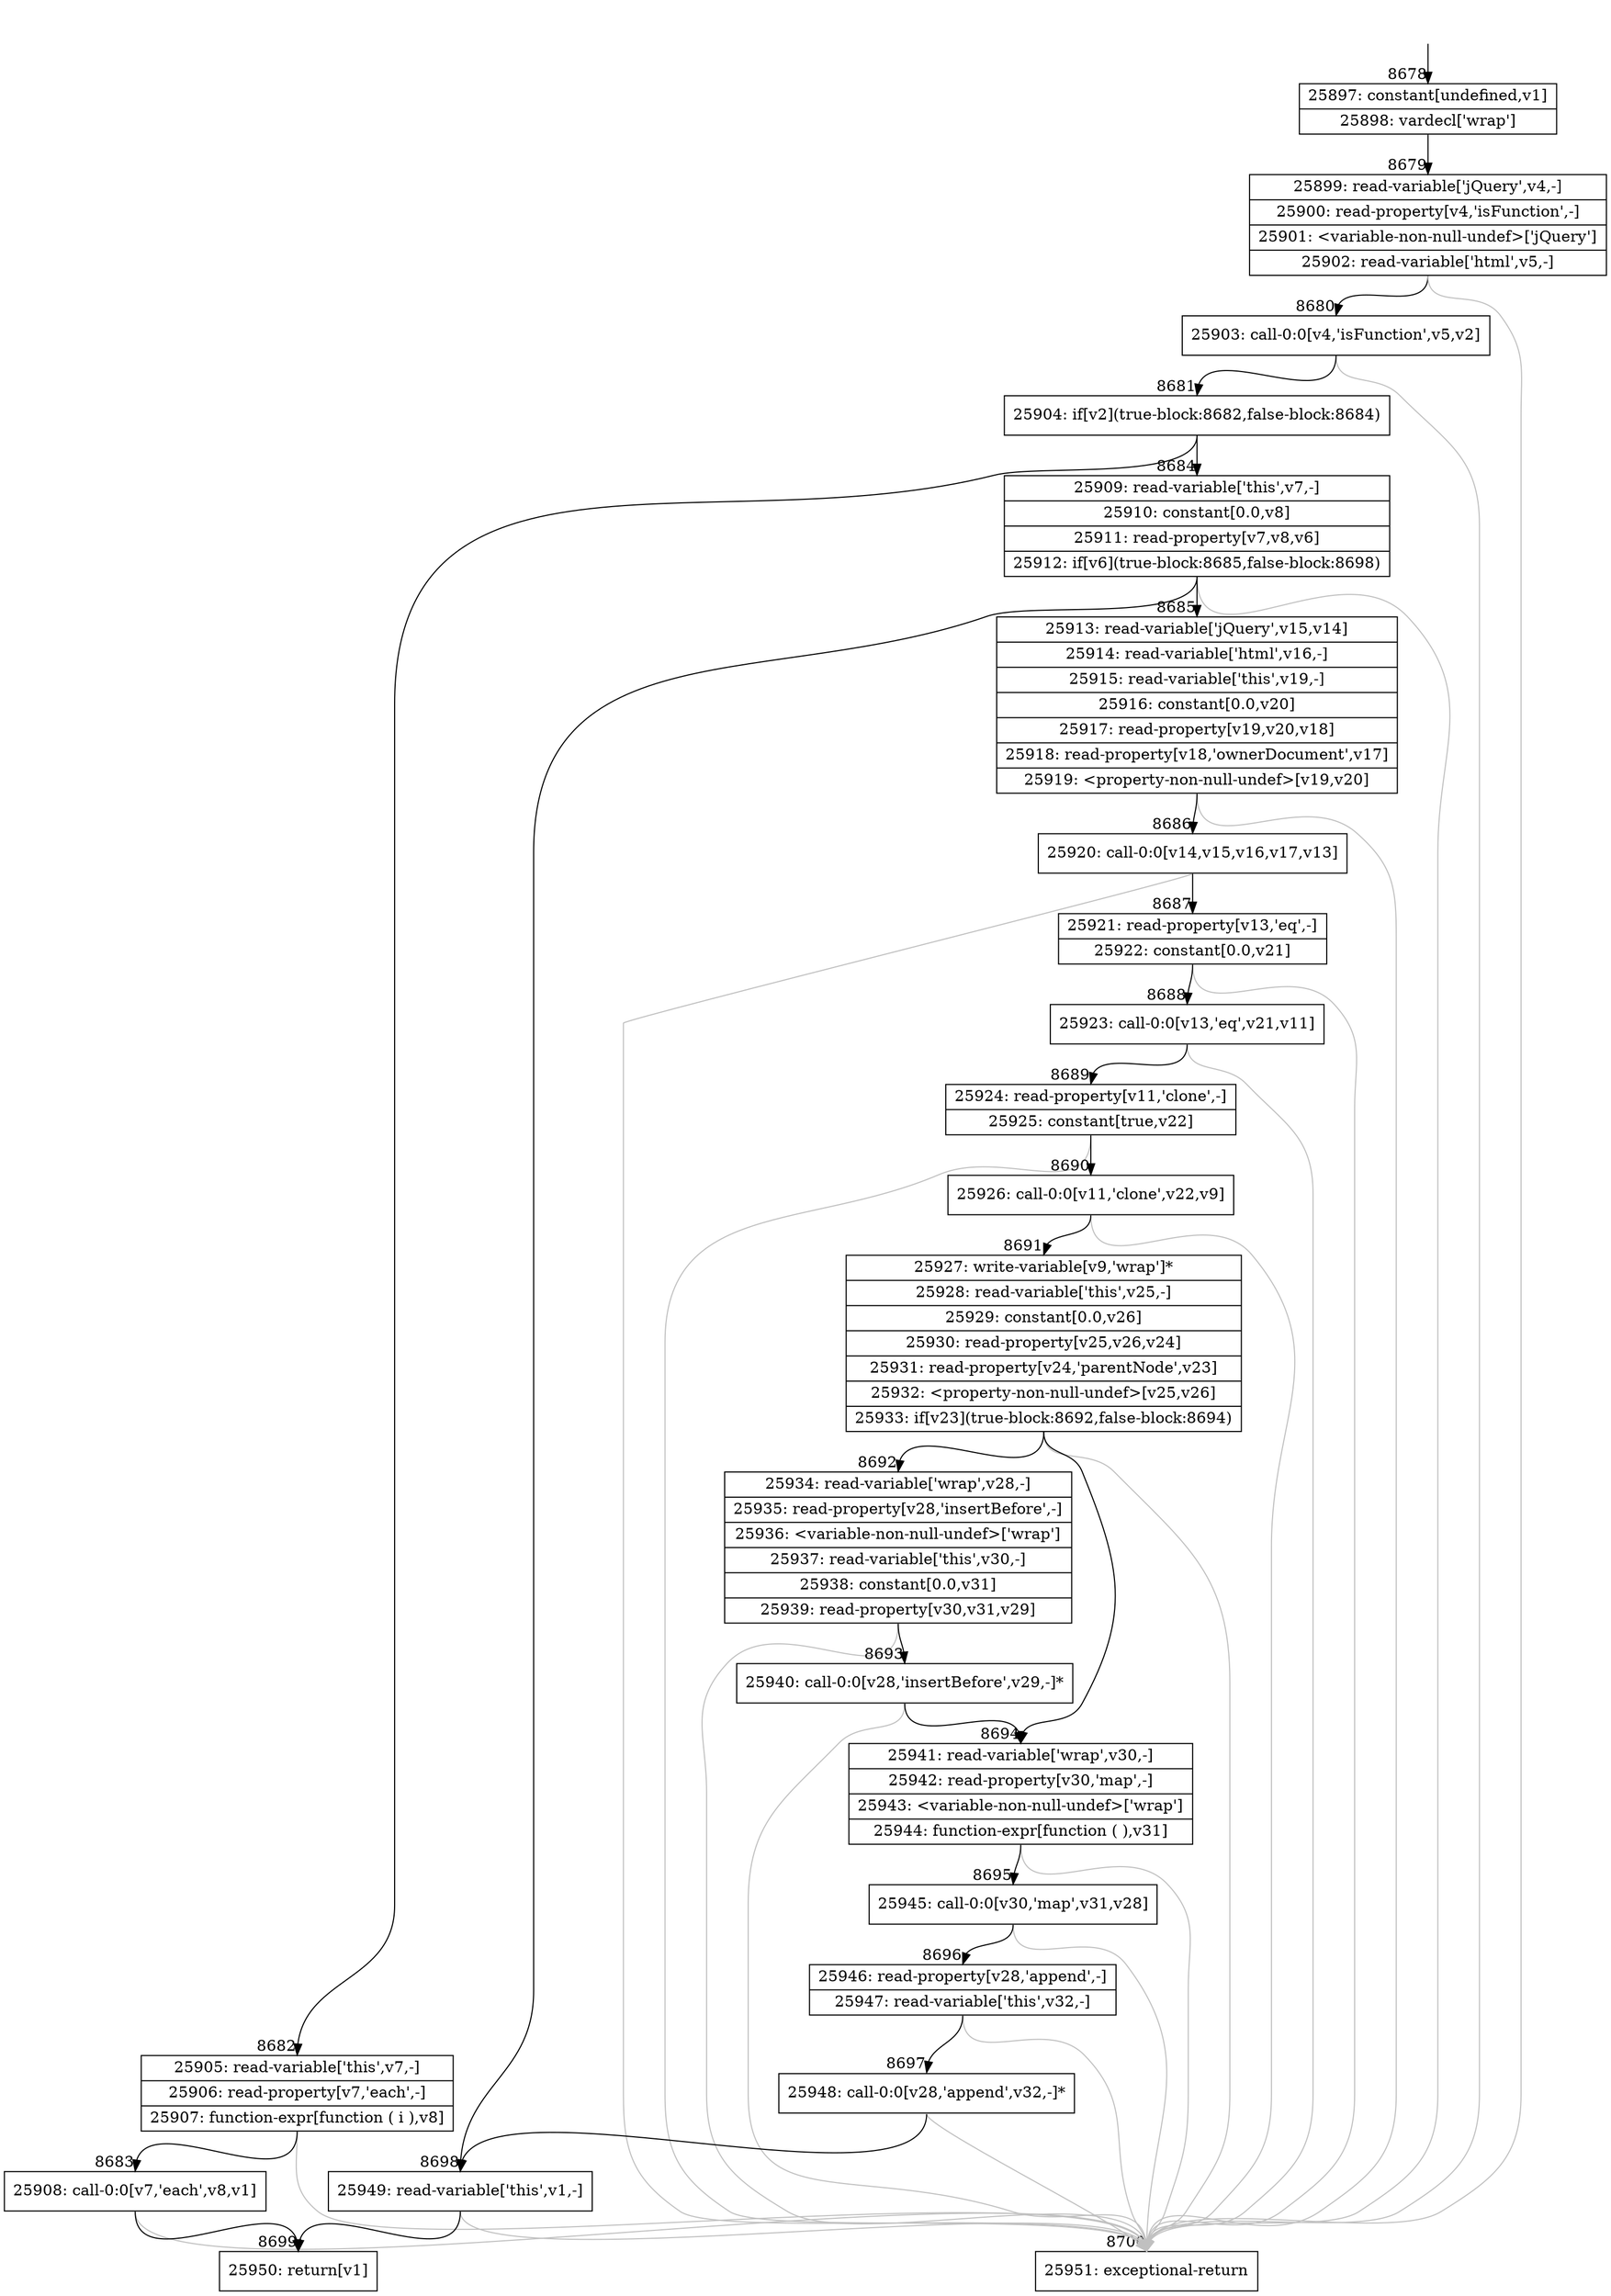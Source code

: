 digraph {
rankdir="TD"
BB_entry528[shape=none,label=""];
BB_entry528 -> BB8678 [tailport=s, headport=n, headlabel="    8678"]
BB8678 [shape=record label="{25897: constant[undefined,v1]|25898: vardecl['wrap']}" ] 
BB8678 -> BB8679 [tailport=s, headport=n, headlabel="      8679"]
BB8679 [shape=record label="{25899: read-variable['jQuery',v4,-]|25900: read-property[v4,'isFunction',-]|25901: \<variable-non-null-undef\>['jQuery']|25902: read-variable['html',v5,-]}" ] 
BB8679 -> BB8680 [tailport=s, headport=n, headlabel="      8680"]
BB8679 -> BB8700 [tailport=s, headport=n, color=gray, headlabel="      8700"]
BB8680 [shape=record label="{25903: call-0:0[v4,'isFunction',v5,v2]}" ] 
BB8680 -> BB8681 [tailport=s, headport=n, headlabel="      8681"]
BB8680 -> BB8700 [tailport=s, headport=n, color=gray]
BB8681 [shape=record label="{25904: if[v2](true-block:8682,false-block:8684)}" ] 
BB8681 -> BB8682 [tailport=s, headport=n, headlabel="      8682"]
BB8681 -> BB8684 [tailport=s, headport=n, headlabel="      8684"]
BB8682 [shape=record label="{25905: read-variable['this',v7,-]|25906: read-property[v7,'each',-]|25907: function-expr[function ( i ),v8]}" ] 
BB8682 -> BB8683 [tailport=s, headport=n, headlabel="      8683"]
BB8682 -> BB8700 [tailport=s, headport=n, color=gray]
BB8683 [shape=record label="{25908: call-0:0[v7,'each',v8,v1]}" ] 
BB8683 -> BB8699 [tailport=s, headport=n, headlabel="      8699"]
BB8683 -> BB8700 [tailport=s, headport=n, color=gray]
BB8684 [shape=record label="{25909: read-variable['this',v7,-]|25910: constant[0.0,v8]|25911: read-property[v7,v8,v6]|25912: if[v6](true-block:8685,false-block:8698)}" ] 
BB8684 -> BB8685 [tailport=s, headport=n, headlabel="      8685"]
BB8684 -> BB8698 [tailport=s, headport=n, headlabel="      8698"]
BB8684 -> BB8700 [tailport=s, headport=n, color=gray]
BB8685 [shape=record label="{25913: read-variable['jQuery',v15,v14]|25914: read-variable['html',v16,-]|25915: read-variable['this',v19,-]|25916: constant[0.0,v20]|25917: read-property[v19,v20,v18]|25918: read-property[v18,'ownerDocument',v17]|25919: \<property-non-null-undef\>[v19,v20]}" ] 
BB8685 -> BB8686 [tailport=s, headport=n, headlabel="      8686"]
BB8685 -> BB8700 [tailport=s, headport=n, color=gray]
BB8686 [shape=record label="{25920: call-0:0[v14,v15,v16,v17,v13]}" ] 
BB8686 -> BB8687 [tailport=s, headport=n, headlabel="      8687"]
BB8686 -> BB8700 [tailport=s, headport=n, color=gray]
BB8687 [shape=record label="{25921: read-property[v13,'eq',-]|25922: constant[0.0,v21]}" ] 
BB8687 -> BB8688 [tailport=s, headport=n, headlabel="      8688"]
BB8687 -> BB8700 [tailport=s, headport=n, color=gray]
BB8688 [shape=record label="{25923: call-0:0[v13,'eq',v21,v11]}" ] 
BB8688 -> BB8689 [tailport=s, headport=n, headlabel="      8689"]
BB8688 -> BB8700 [tailport=s, headport=n, color=gray]
BB8689 [shape=record label="{25924: read-property[v11,'clone',-]|25925: constant[true,v22]}" ] 
BB8689 -> BB8690 [tailport=s, headport=n, headlabel="      8690"]
BB8689 -> BB8700 [tailport=s, headport=n, color=gray]
BB8690 [shape=record label="{25926: call-0:0[v11,'clone',v22,v9]}" ] 
BB8690 -> BB8691 [tailport=s, headport=n, headlabel="      8691"]
BB8690 -> BB8700 [tailport=s, headport=n, color=gray]
BB8691 [shape=record label="{25927: write-variable[v9,'wrap']*|25928: read-variable['this',v25,-]|25929: constant[0.0,v26]|25930: read-property[v25,v26,v24]|25931: read-property[v24,'parentNode',v23]|25932: \<property-non-null-undef\>[v25,v26]|25933: if[v23](true-block:8692,false-block:8694)}" ] 
BB8691 -> BB8692 [tailport=s, headport=n, headlabel="      8692"]
BB8691 -> BB8694 [tailport=s, headport=n, headlabel="      8694"]
BB8691 -> BB8700 [tailport=s, headport=n, color=gray]
BB8692 [shape=record label="{25934: read-variable['wrap',v28,-]|25935: read-property[v28,'insertBefore',-]|25936: \<variable-non-null-undef\>['wrap']|25937: read-variable['this',v30,-]|25938: constant[0.0,v31]|25939: read-property[v30,v31,v29]}" ] 
BB8692 -> BB8693 [tailport=s, headport=n, headlabel="      8693"]
BB8692 -> BB8700 [tailport=s, headport=n, color=gray]
BB8693 [shape=record label="{25940: call-0:0[v28,'insertBefore',v29,-]*}" ] 
BB8693 -> BB8694 [tailport=s, headport=n]
BB8693 -> BB8700 [tailport=s, headport=n, color=gray]
BB8694 [shape=record label="{25941: read-variable['wrap',v30,-]|25942: read-property[v30,'map',-]|25943: \<variable-non-null-undef\>['wrap']|25944: function-expr[function ( ),v31]}" ] 
BB8694 -> BB8695 [tailport=s, headport=n, headlabel="      8695"]
BB8694 -> BB8700 [tailport=s, headport=n, color=gray]
BB8695 [shape=record label="{25945: call-0:0[v30,'map',v31,v28]}" ] 
BB8695 -> BB8696 [tailport=s, headport=n, headlabel="      8696"]
BB8695 -> BB8700 [tailport=s, headport=n, color=gray]
BB8696 [shape=record label="{25946: read-property[v28,'append',-]|25947: read-variable['this',v32,-]}" ] 
BB8696 -> BB8697 [tailport=s, headport=n, headlabel="      8697"]
BB8696 -> BB8700 [tailport=s, headport=n, color=gray]
BB8697 [shape=record label="{25948: call-0:0[v28,'append',v32,-]*}" ] 
BB8697 -> BB8698 [tailport=s, headport=n]
BB8697 -> BB8700 [tailport=s, headport=n, color=gray]
BB8698 [shape=record label="{25949: read-variable['this',v1,-]}" ] 
BB8698 -> BB8699 [tailport=s, headport=n]
BB8698 -> BB8700 [tailport=s, headport=n, color=gray]
BB8699 [shape=record label="{25950: return[v1]}" ] 
BB8700 [shape=record label="{25951: exceptional-return}" ] 
}
